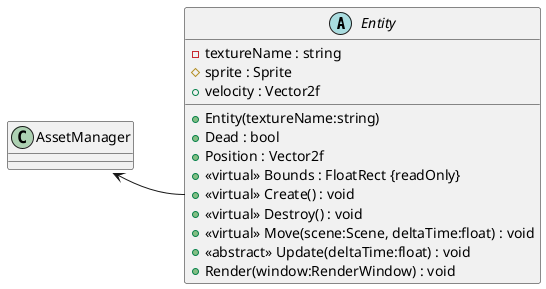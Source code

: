 @startuml
abstract class Entity {
    - textureName : string
    # sprite : Sprite
    + velocity : Vector2f
    + Entity(textureName:string)
    + {method}Dead : bool
    + {method} Position : Vector2f
    + {method} <<virtual>> Bounds : FloatRect {readOnly}
    + <<virtual>> Create() : void
    + <<virtual>> Destroy() : void
    + <<virtual>> Move(scene:Scene, deltaTime:float) : void
    + <<abstract>> Update(deltaTime:float) : void
    + Render(window:RenderWindow) : void
}
AssetManager::LoadTexture <- Entity::Create
@enduml
